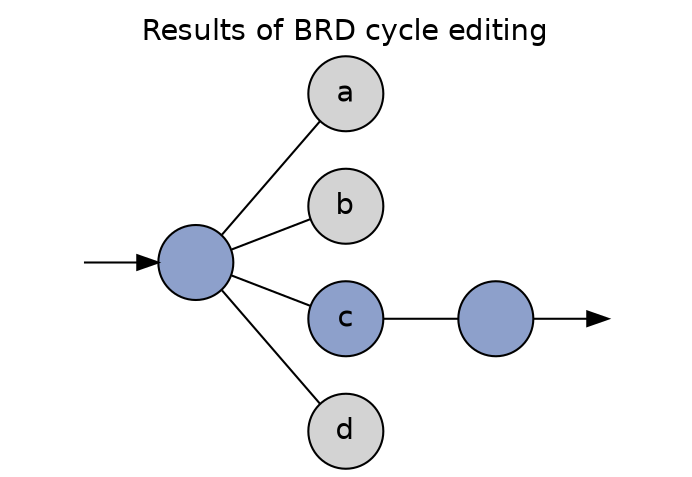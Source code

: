 digraph {
    label="Results of BRD cycle editing";
    fontname=Helvetica;
    labelloc=t;
    rankdir=LR;
    node[shape=circle; fontname=helvetica, style=filled];
    edge[dir=none];

    x -> y[dir=forward];
    y -> {a, b, c, d};
    c -> z;
    z -> o[dir=forward];

    x[style=invis];
    y[label=""];
    z[label=""];
    o[style=invis];

    // Parent
    y[fillcolor="#8da0cb"];

    // Selected
    c[fillcolor="#8da0cb"];

    // Extant
    z[fillcolor="#8da0cb"];
}

